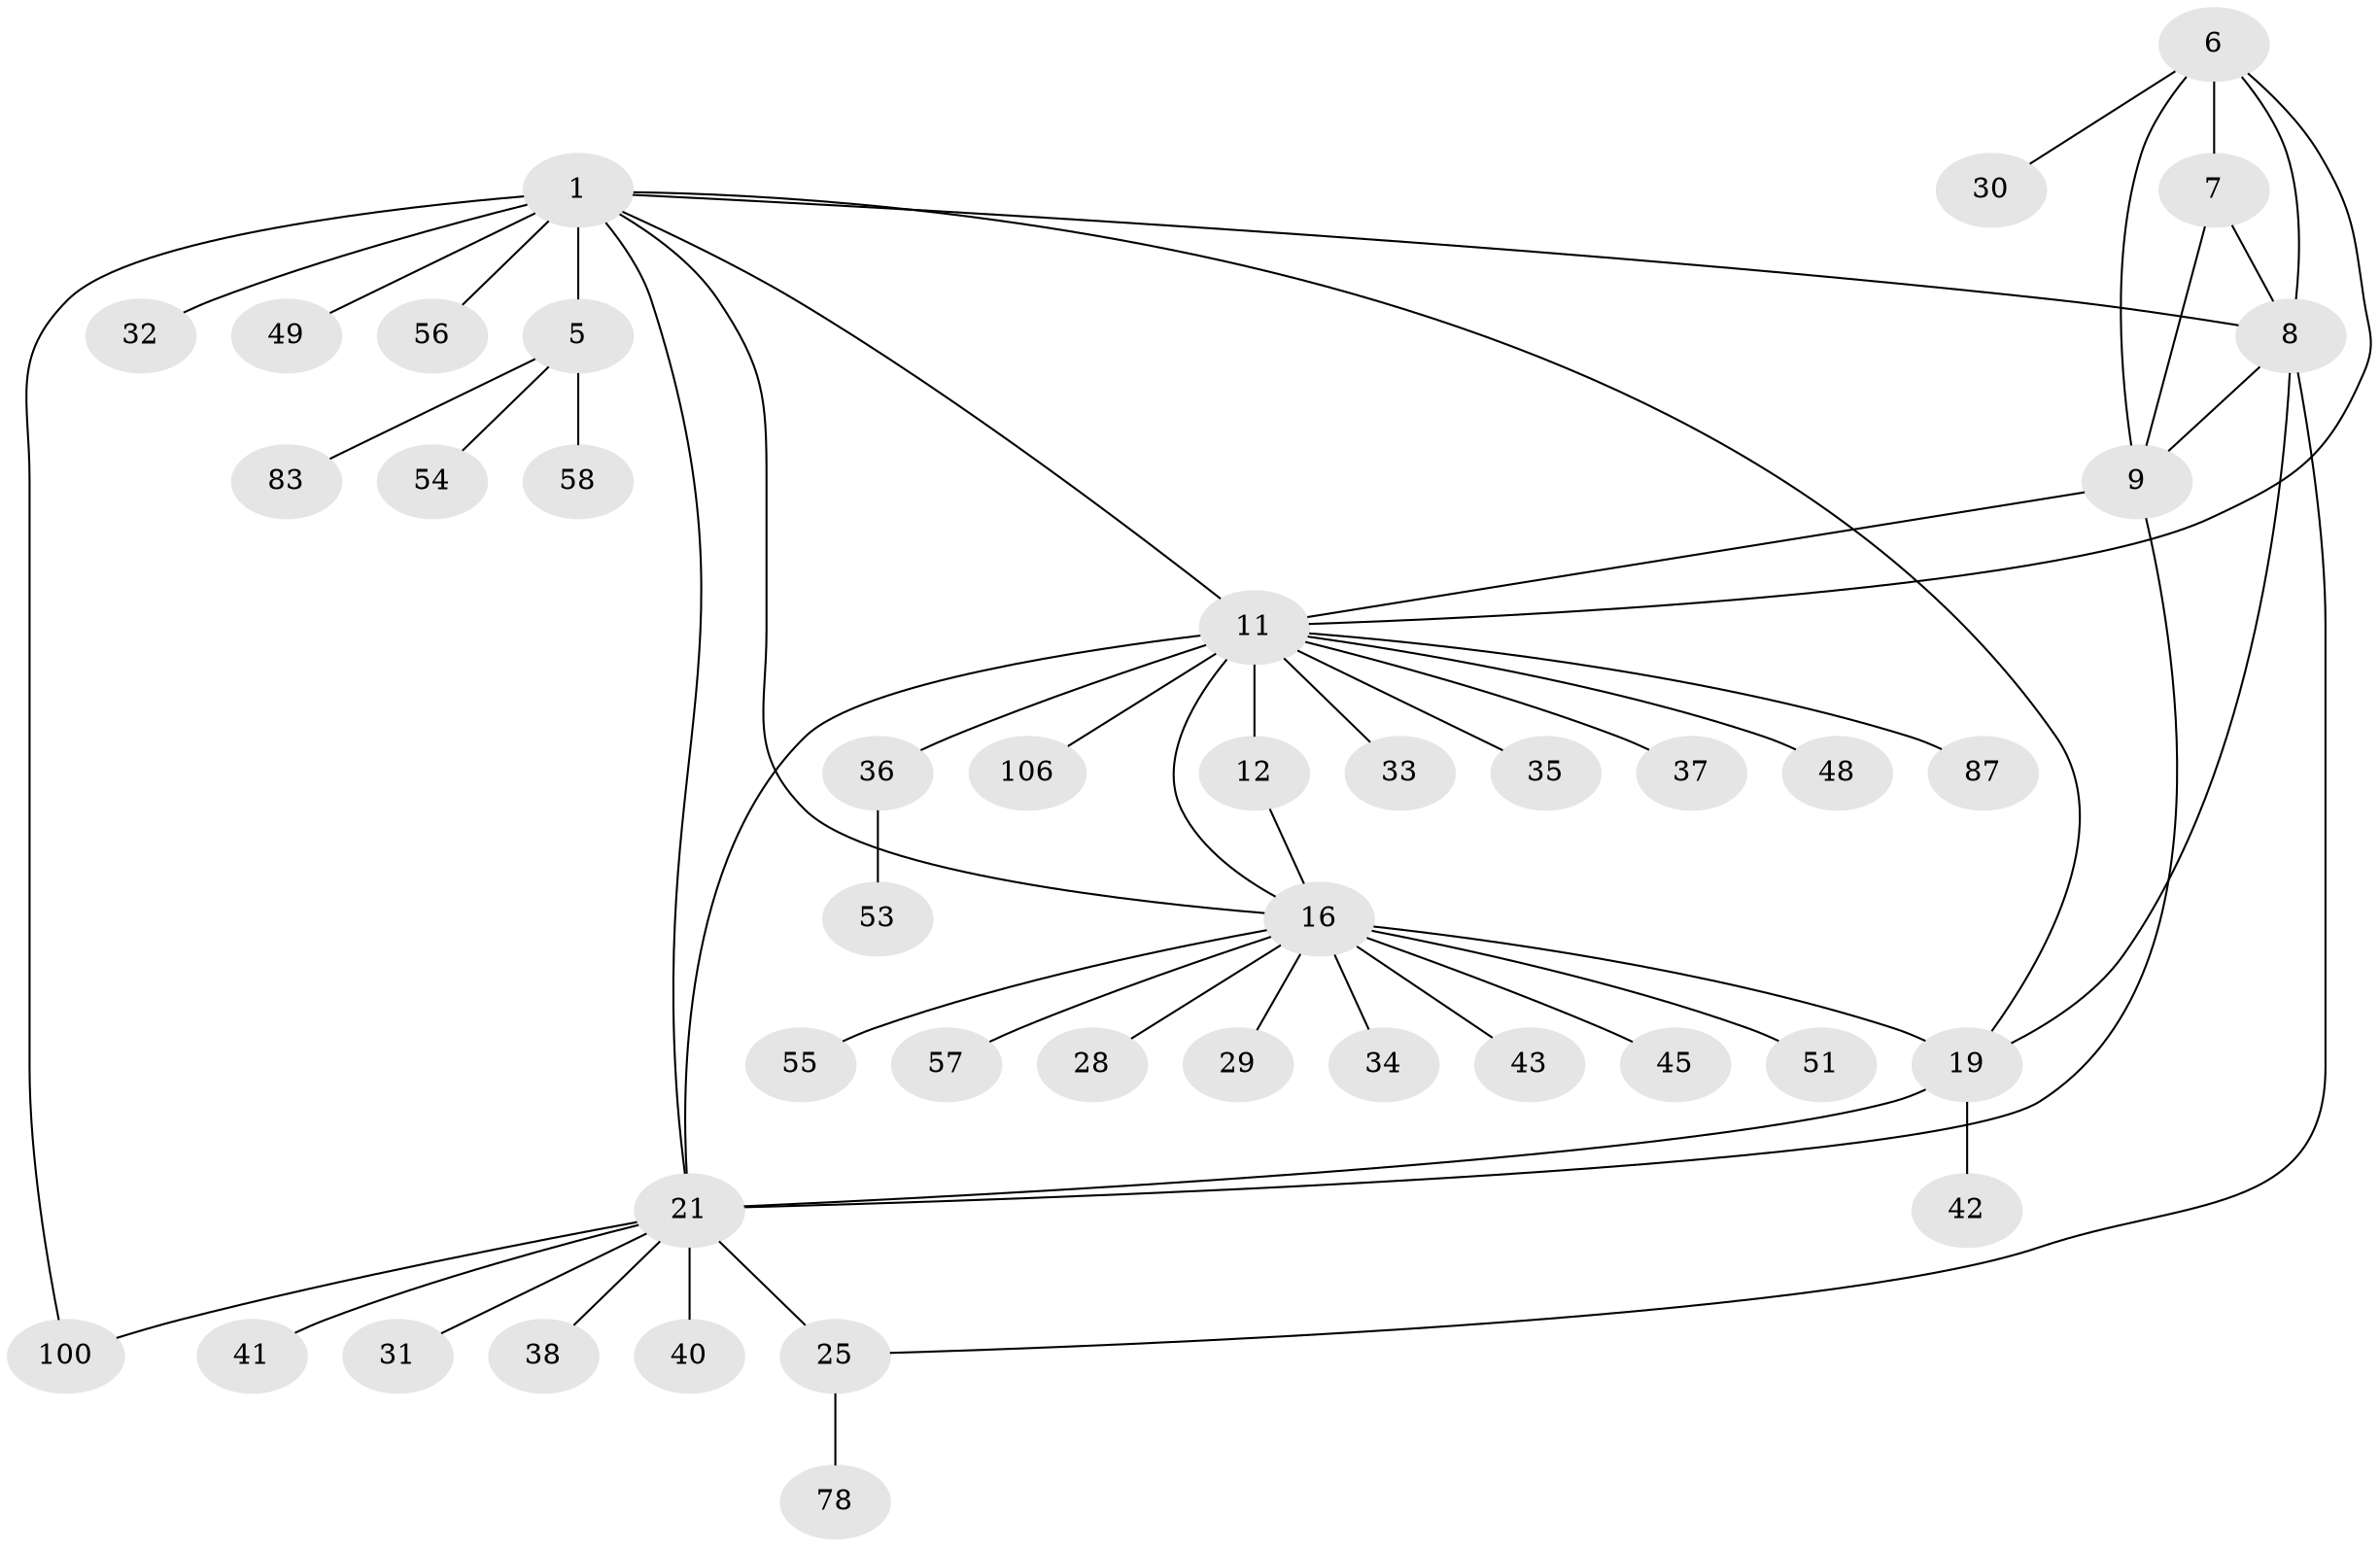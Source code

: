 // original degree distribution, {7: 0.04716981132075472, 8: 0.03773584905660377, 5: 0.02830188679245283, 4: 0.018867924528301886, 12: 0.009433962264150943, 6: 0.03773584905660377, 10: 0.018867924528301886, 11: 0.02830188679245283, 9: 0.009433962264150943, 1: 0.5754716981132075, 2: 0.12264150943396226, 3: 0.0660377358490566}
// Generated by graph-tools (version 1.1) at 2025/19/03/04/25 18:19:32]
// undirected, 42 vertices, 55 edges
graph export_dot {
graph [start="1"]
  node [color=gray90,style=filled];
  1 [super="+2+4+3+26"];
  5;
  6 [super="+10"];
  7;
  8 [super="+66+64+95+86+44+59"];
  9;
  11 [super="+14+84+93+103+13"];
  12 [super="+88"];
  16 [super="+39+17+18"];
  19;
  21 [super="+23+82+104+90+62+24+50+22"];
  25 [super="+27+70+76+80"];
  28;
  29;
  30;
  31 [super="+72"];
  32;
  33;
  34;
  35;
  36;
  37 [super="+52"];
  38;
  40;
  41;
  42;
  43 [super="+96+77"];
  45 [super="+47"];
  48;
  49;
  51;
  53;
  54;
  55;
  56;
  57;
  58;
  78;
  83;
  87;
  100;
  106;
  1 -- 5 [weight=4];
  1 -- 11;
  1 -- 16;
  1 -- 32;
  1 -- 49;
  1 -- 100;
  1 -- 19;
  1 -- 21;
  1 -- 56;
  1 -- 8;
  5 -- 54;
  5 -- 58;
  5 -- 83;
  6 -- 7 [weight=2];
  6 -- 8 [weight=2];
  6 -- 9 [weight=2];
  6 -- 30;
  6 -- 11;
  7 -- 8;
  7 -- 9;
  8 -- 9;
  8 -- 19;
  8 -- 25;
  9 -- 21;
  9 -- 11;
  11 -- 12 [weight=4];
  11 -- 33;
  11 -- 37;
  11 -- 48;
  11 -- 21 [weight=2];
  11 -- 35;
  11 -- 36;
  11 -- 106;
  11 -- 16 [weight=2];
  11 -- 87;
  12 -- 16;
  16 -- 19 [weight=4];
  16 -- 45;
  16 -- 34;
  16 -- 43;
  16 -- 51;
  16 -- 55;
  16 -- 57;
  16 -- 28;
  16 -- 29;
  19 -- 42;
  19 -- 21;
  21 -- 25 [weight=4];
  21 -- 100;
  21 -- 38;
  21 -- 40;
  21 -- 41;
  21 -- 31;
  25 -- 78;
  36 -- 53;
}
